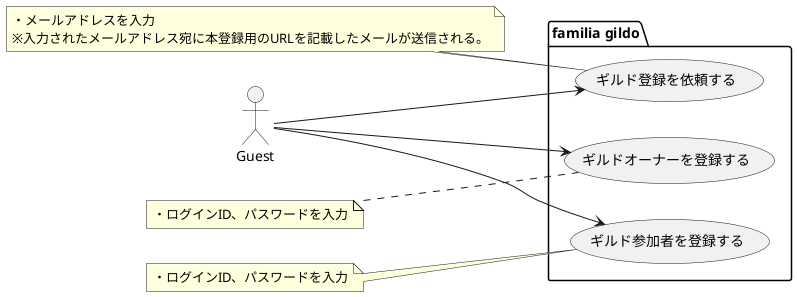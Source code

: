 @startuml

left to right direction

actor Guest as g

package "familia gildo" {
    usecase "ギルド登録を依頼する" as requestCreateGuild
    usecase "ギルドオーナーを登録する" as createOwner
    usecase "ギルド参加者を登録する" as createParticipant
}

g --> requestCreateGuild
g --> createOwner
g --> createParticipant

note left of requestCreateGuild
・メールアドレスを入力
※入力されたメールアドレス宛に本登録用のURLを記載したメールが送信される。
end note

note left of createOwner
・ログインID、パスワードを入力
end note

note left of createParticipant
・ログインID、パスワードを入力
end note

@enduml
